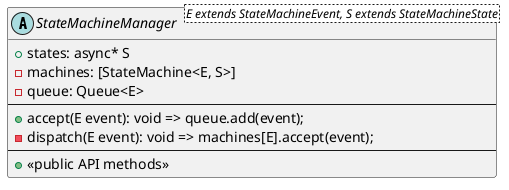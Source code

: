 @startuml

abstract class StateMachineManager<E extends StateMachineEvent, S extends StateMachineState> {
  + states: async* S
  - machines: [StateMachine<E, S>]
  - queue: Queue<E>
  --
  + accept(E event): void => queue.add(event);
  - dispatch(E event): void => machines[E].accept(event);
  --
  + {method} << public API methods >>
}

@enduml

